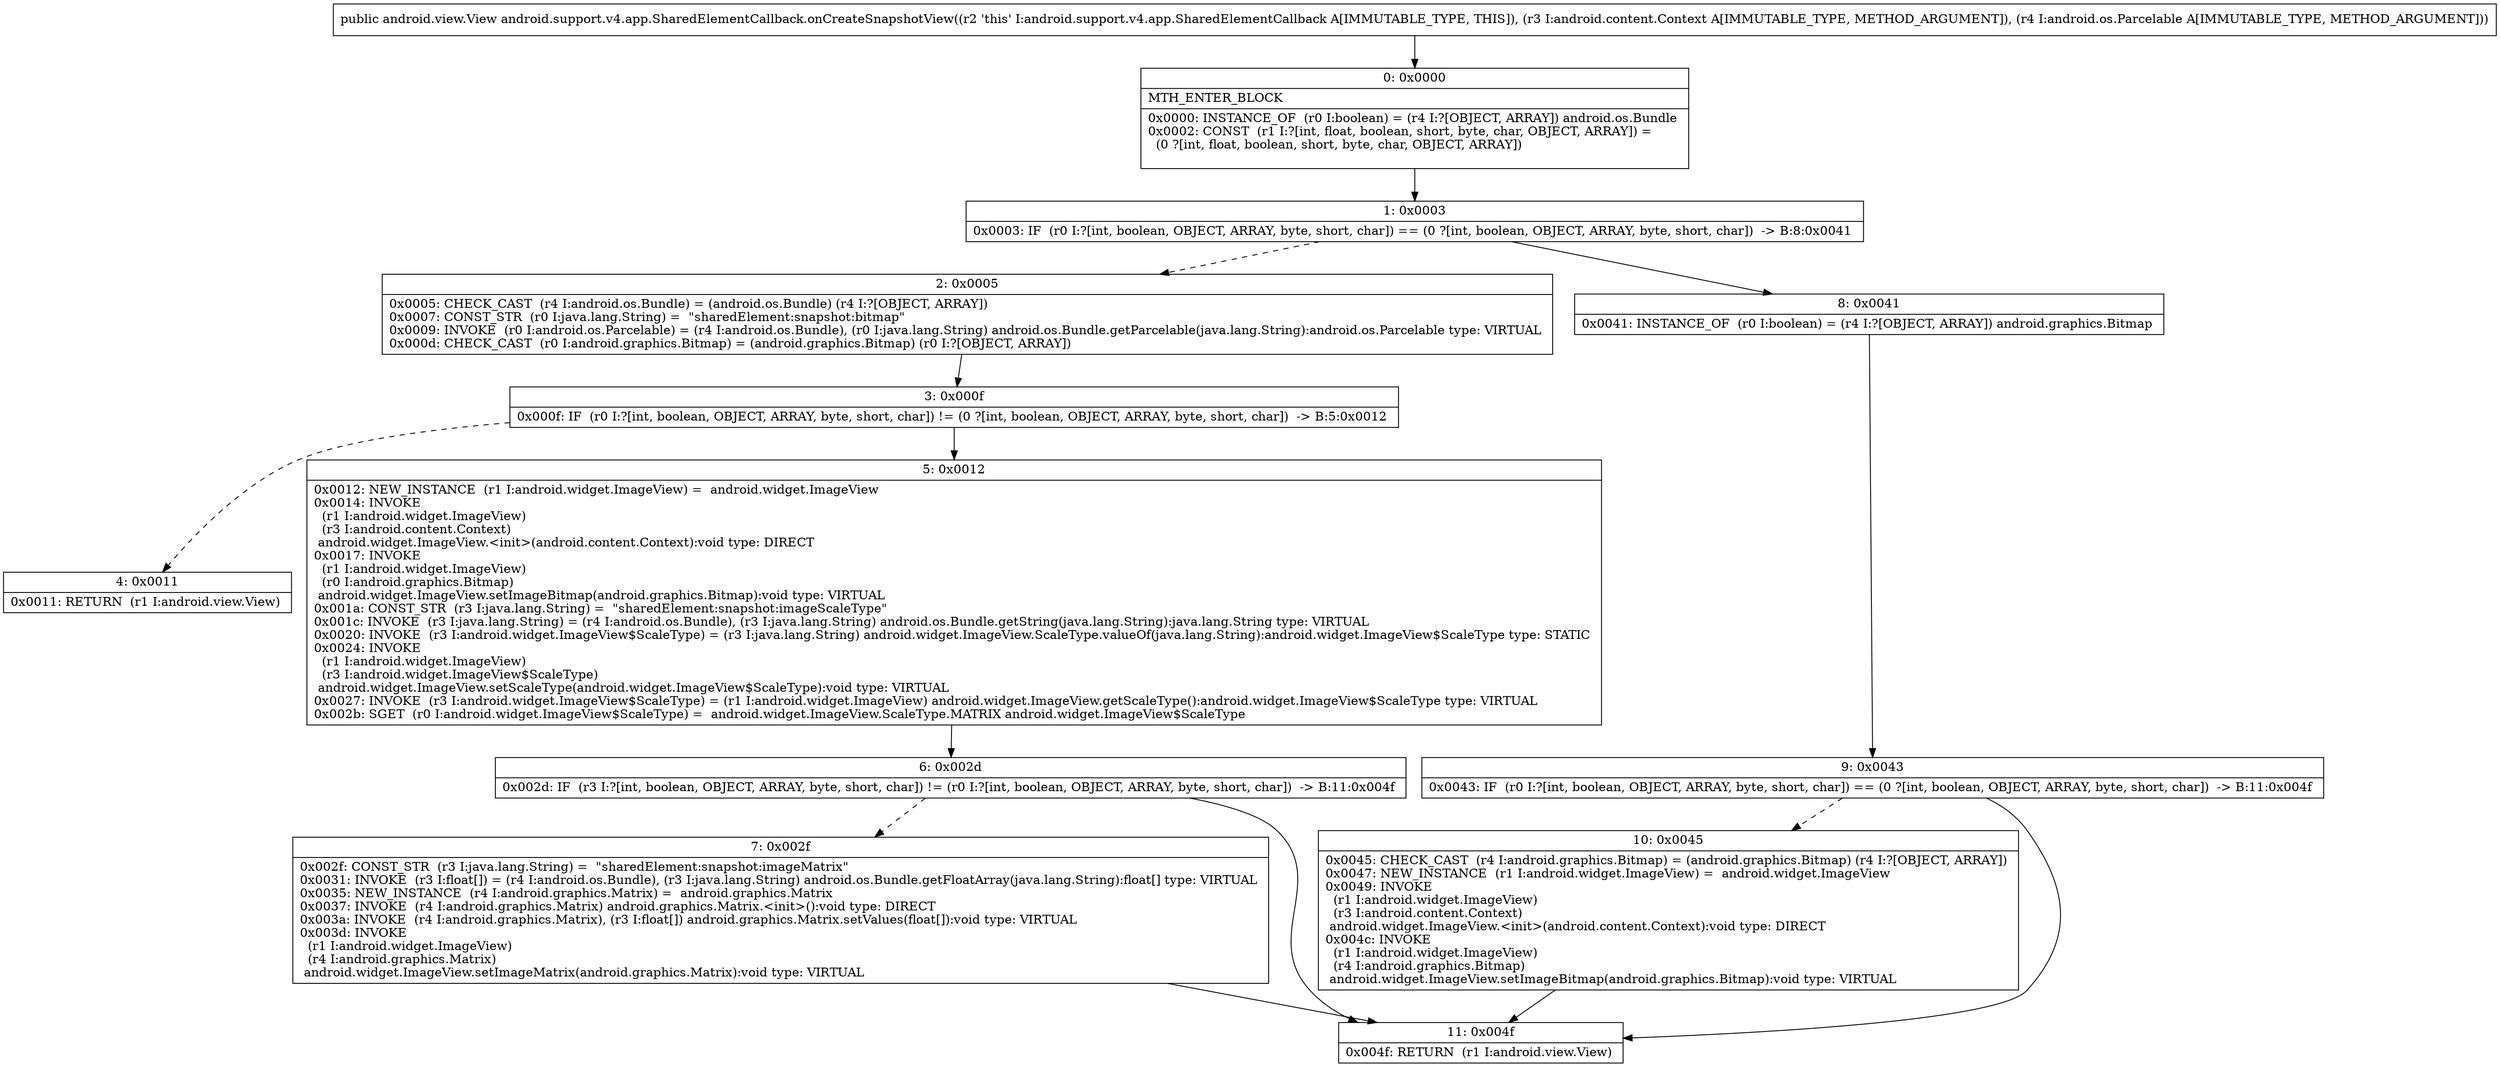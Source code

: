 digraph "CFG forandroid.support.v4.app.SharedElementCallback.onCreateSnapshotView(Landroid\/content\/Context;Landroid\/os\/Parcelable;)Landroid\/view\/View;" {
Node_0 [shape=record,label="{0\:\ 0x0000|MTH_ENTER_BLOCK\l|0x0000: INSTANCE_OF  (r0 I:boolean) = (r4 I:?[OBJECT, ARRAY]) android.os.Bundle \l0x0002: CONST  (r1 I:?[int, float, boolean, short, byte, char, OBJECT, ARRAY]) = \l  (0 ?[int, float, boolean, short, byte, char, OBJECT, ARRAY])\l \l}"];
Node_1 [shape=record,label="{1\:\ 0x0003|0x0003: IF  (r0 I:?[int, boolean, OBJECT, ARRAY, byte, short, char]) == (0 ?[int, boolean, OBJECT, ARRAY, byte, short, char])  \-\> B:8:0x0041 \l}"];
Node_2 [shape=record,label="{2\:\ 0x0005|0x0005: CHECK_CAST  (r4 I:android.os.Bundle) = (android.os.Bundle) (r4 I:?[OBJECT, ARRAY]) \l0x0007: CONST_STR  (r0 I:java.lang.String) =  \"sharedElement:snapshot:bitmap\" \l0x0009: INVOKE  (r0 I:android.os.Parcelable) = (r4 I:android.os.Bundle), (r0 I:java.lang.String) android.os.Bundle.getParcelable(java.lang.String):android.os.Parcelable type: VIRTUAL \l0x000d: CHECK_CAST  (r0 I:android.graphics.Bitmap) = (android.graphics.Bitmap) (r0 I:?[OBJECT, ARRAY]) \l}"];
Node_3 [shape=record,label="{3\:\ 0x000f|0x000f: IF  (r0 I:?[int, boolean, OBJECT, ARRAY, byte, short, char]) != (0 ?[int, boolean, OBJECT, ARRAY, byte, short, char])  \-\> B:5:0x0012 \l}"];
Node_4 [shape=record,label="{4\:\ 0x0011|0x0011: RETURN  (r1 I:android.view.View) \l}"];
Node_5 [shape=record,label="{5\:\ 0x0012|0x0012: NEW_INSTANCE  (r1 I:android.widget.ImageView) =  android.widget.ImageView \l0x0014: INVOKE  \l  (r1 I:android.widget.ImageView)\l  (r3 I:android.content.Context)\l android.widget.ImageView.\<init\>(android.content.Context):void type: DIRECT \l0x0017: INVOKE  \l  (r1 I:android.widget.ImageView)\l  (r0 I:android.graphics.Bitmap)\l android.widget.ImageView.setImageBitmap(android.graphics.Bitmap):void type: VIRTUAL \l0x001a: CONST_STR  (r3 I:java.lang.String) =  \"sharedElement:snapshot:imageScaleType\" \l0x001c: INVOKE  (r3 I:java.lang.String) = (r4 I:android.os.Bundle), (r3 I:java.lang.String) android.os.Bundle.getString(java.lang.String):java.lang.String type: VIRTUAL \l0x0020: INVOKE  (r3 I:android.widget.ImageView$ScaleType) = (r3 I:java.lang.String) android.widget.ImageView.ScaleType.valueOf(java.lang.String):android.widget.ImageView$ScaleType type: STATIC \l0x0024: INVOKE  \l  (r1 I:android.widget.ImageView)\l  (r3 I:android.widget.ImageView$ScaleType)\l android.widget.ImageView.setScaleType(android.widget.ImageView$ScaleType):void type: VIRTUAL \l0x0027: INVOKE  (r3 I:android.widget.ImageView$ScaleType) = (r1 I:android.widget.ImageView) android.widget.ImageView.getScaleType():android.widget.ImageView$ScaleType type: VIRTUAL \l0x002b: SGET  (r0 I:android.widget.ImageView$ScaleType) =  android.widget.ImageView.ScaleType.MATRIX android.widget.ImageView$ScaleType \l}"];
Node_6 [shape=record,label="{6\:\ 0x002d|0x002d: IF  (r3 I:?[int, boolean, OBJECT, ARRAY, byte, short, char]) != (r0 I:?[int, boolean, OBJECT, ARRAY, byte, short, char])  \-\> B:11:0x004f \l}"];
Node_7 [shape=record,label="{7\:\ 0x002f|0x002f: CONST_STR  (r3 I:java.lang.String) =  \"sharedElement:snapshot:imageMatrix\" \l0x0031: INVOKE  (r3 I:float[]) = (r4 I:android.os.Bundle), (r3 I:java.lang.String) android.os.Bundle.getFloatArray(java.lang.String):float[] type: VIRTUAL \l0x0035: NEW_INSTANCE  (r4 I:android.graphics.Matrix) =  android.graphics.Matrix \l0x0037: INVOKE  (r4 I:android.graphics.Matrix) android.graphics.Matrix.\<init\>():void type: DIRECT \l0x003a: INVOKE  (r4 I:android.graphics.Matrix), (r3 I:float[]) android.graphics.Matrix.setValues(float[]):void type: VIRTUAL \l0x003d: INVOKE  \l  (r1 I:android.widget.ImageView)\l  (r4 I:android.graphics.Matrix)\l android.widget.ImageView.setImageMatrix(android.graphics.Matrix):void type: VIRTUAL \l}"];
Node_8 [shape=record,label="{8\:\ 0x0041|0x0041: INSTANCE_OF  (r0 I:boolean) = (r4 I:?[OBJECT, ARRAY]) android.graphics.Bitmap \l}"];
Node_9 [shape=record,label="{9\:\ 0x0043|0x0043: IF  (r0 I:?[int, boolean, OBJECT, ARRAY, byte, short, char]) == (0 ?[int, boolean, OBJECT, ARRAY, byte, short, char])  \-\> B:11:0x004f \l}"];
Node_10 [shape=record,label="{10\:\ 0x0045|0x0045: CHECK_CAST  (r4 I:android.graphics.Bitmap) = (android.graphics.Bitmap) (r4 I:?[OBJECT, ARRAY]) \l0x0047: NEW_INSTANCE  (r1 I:android.widget.ImageView) =  android.widget.ImageView \l0x0049: INVOKE  \l  (r1 I:android.widget.ImageView)\l  (r3 I:android.content.Context)\l android.widget.ImageView.\<init\>(android.content.Context):void type: DIRECT \l0x004c: INVOKE  \l  (r1 I:android.widget.ImageView)\l  (r4 I:android.graphics.Bitmap)\l android.widget.ImageView.setImageBitmap(android.graphics.Bitmap):void type: VIRTUAL \l}"];
Node_11 [shape=record,label="{11\:\ 0x004f|0x004f: RETURN  (r1 I:android.view.View) \l}"];
MethodNode[shape=record,label="{public android.view.View android.support.v4.app.SharedElementCallback.onCreateSnapshotView((r2 'this' I:android.support.v4.app.SharedElementCallback A[IMMUTABLE_TYPE, THIS]), (r3 I:android.content.Context A[IMMUTABLE_TYPE, METHOD_ARGUMENT]), (r4 I:android.os.Parcelable A[IMMUTABLE_TYPE, METHOD_ARGUMENT])) }"];
MethodNode -> Node_0;
Node_0 -> Node_1;
Node_1 -> Node_2[style=dashed];
Node_1 -> Node_8;
Node_2 -> Node_3;
Node_3 -> Node_4[style=dashed];
Node_3 -> Node_5;
Node_5 -> Node_6;
Node_6 -> Node_7[style=dashed];
Node_6 -> Node_11;
Node_7 -> Node_11;
Node_8 -> Node_9;
Node_9 -> Node_10[style=dashed];
Node_9 -> Node_11;
Node_10 -> Node_11;
}


